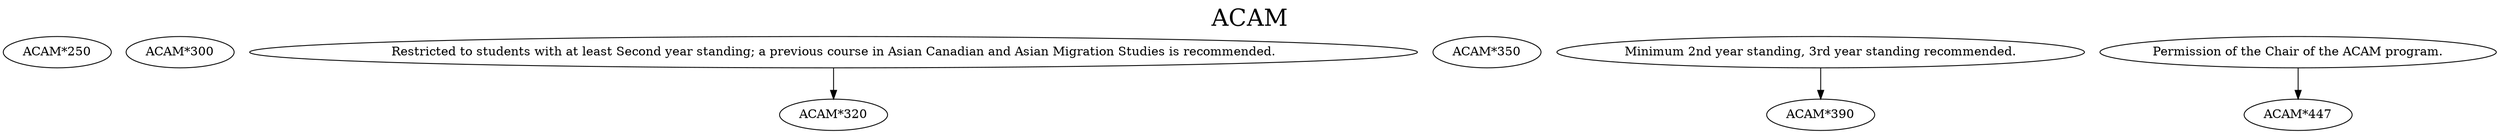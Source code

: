 digraph ACAM {
labelloc = "t";
label = "ACAM"
fontsize = 27;
"ACAM*250"
"ACAM*300"
"Restricted to students with at least Second year standing; a previous course in Asian Canadian and Asian Migration Studies is recommended." -> "ACAM*320" [style=solid]
"ACAM*350"
"Minimum 2nd year standing, 3rd year standing recommended." -> "ACAM*390" [style=solid]
"Permission of the Chair of the ACAM program." -> "ACAM*447" [style=solid]
}
